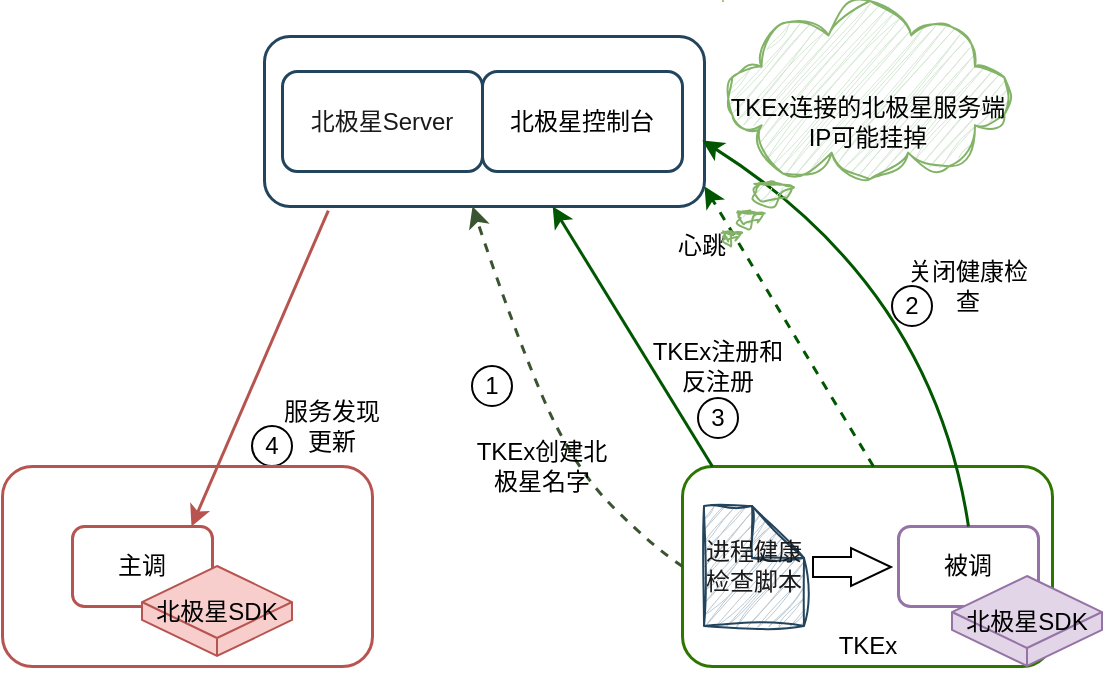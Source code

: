 <mxfile version="21.0.8" type="github">
  <diagram name="第 1 页" id="6H1Ki1rr6aSV09BoeHP-">
    <mxGraphModel dx="1416" dy="1025" grid="1" gridSize="10" guides="1" tooltips="1" connect="1" arrows="1" fold="1" page="1" pageScale="1" pageWidth="827" pageHeight="1169" math="0" shadow="0">
      <root>
        <mxCell id="0" />
        <mxCell id="1" parent="0" />
        <mxCell id="gqF3m5P3Bsn3sEqflMzO-1" value="" style="rounded=1;whiteSpace=wrap;html=1;fillColor=none;strokeWidth=1.5;strokeColor=#23445d;" parent="1" vertex="1">
          <mxGeometry x="266" y="205" width="220" height="85" as="geometry" />
        </mxCell>
        <mxCell id="TcJszXdFOMSEdADV4AaX-4" value="" style="rounded=1;whiteSpace=wrap;html=1;fillColor=none;strokeWidth=1.5;fontColor=#ffffff;strokeColor=#2D7600;" parent="1" vertex="1">
          <mxGeometry x="475" y="420" width="185" height="100" as="geometry" />
        </mxCell>
        <mxCell id="TcJszXdFOMSEdADV4AaX-2" value="主调" style="rounded=1;whiteSpace=wrap;html=1;fillColor=none;strokeWidth=1.5;strokeColor=#b85450;" parent="1" vertex="1">
          <mxGeometry x="170" y="450" width="70" height="40" as="geometry" />
        </mxCell>
        <mxCell id="TcJszXdFOMSEdADV4AaX-3" value="被调" style="rounded=1;whiteSpace=wrap;html=1;fillColor=none;strokeWidth=1.5;strokeColor=#9673a6;" parent="1" vertex="1">
          <mxGeometry x="583" y="450" width="70" height="40" as="geometry" />
        </mxCell>
        <mxCell id="TcJszXdFOMSEdADV4AaX-5" value="TKEx" style="rounded=1;whiteSpace=wrap;html=1;fillColor=none;strokeWidth=1.5;strokeColor=none;" parent="1" vertex="1">
          <mxGeometry x="532.5" y="490" width="70" height="40" as="geometry" />
        </mxCell>
        <mxCell id="TcJszXdFOMSEdADV4AaX-7" value="&lt;font color=&quot;#1a1a1a&quot;&gt;进程健康检查脚本&lt;/font&gt;" style="shape=note;whiteSpace=wrap;html=1;backgroundOutline=1;darkOpacity=0.05;size=26;fillColor=#bac8d3;sketch=1;curveFitting=1;jiggle=2;strokeColor=#23445d;" parent="1" vertex="1">
          <mxGeometry x="486" y="440" width="50" height="60" as="geometry" />
        </mxCell>
        <mxCell id="TcJszXdFOMSEdADV4AaX-8" value="" style="curved=1;endArrow=classic;html=1;rounded=0;exitX=0.5;exitY=0;exitDx=0;exitDy=0;strokeWidth=1.5;fillColor=#008a00;strokeColor=#005700;entryX=0.995;entryY=0.612;entryDx=0;entryDy=0;entryPerimeter=0;" parent="1" source="TcJszXdFOMSEdADV4AaX-3" target="gqF3m5P3Bsn3sEqflMzO-1" edge="1">
          <mxGeometry width="50" height="50" relative="1" as="geometry">
            <mxPoint x="390" y="400" as="sourcePoint" />
            <mxPoint x="420" y="265" as="targetPoint" />
            <Array as="points">
              <mxPoint x="600" y="330" />
            </Array>
          </mxGeometry>
        </mxCell>
        <mxCell id="TcJszXdFOMSEdADV4AaX-9" value="关闭健康检查" style="rounded=1;whiteSpace=wrap;html=1;fillColor=none;strokeWidth=1.5;strokeColor=none;" parent="1" vertex="1">
          <mxGeometry x="583" y="310" width="70" height="40" as="geometry" />
        </mxCell>
        <mxCell id="TcJszXdFOMSEdADV4AaX-10" value="" style="shape=flexArrow;endArrow=classic;html=1;rounded=0;endWidth=8;endSize=6.33;" parent="1" edge="1">
          <mxGeometry width="50" height="50" relative="1" as="geometry">
            <mxPoint x="540" y="470.5" as="sourcePoint" />
            <mxPoint x="580" y="470.5" as="targetPoint" />
          </mxGeometry>
        </mxCell>
        <mxCell id="TcJszXdFOMSEdADV4AaX-11" value="" style="endArrow=classic;html=1;rounded=0;entryX=0.655;entryY=1;entryDx=0;entryDy=0;strokeWidth=1.5;fillColor=#008a00;strokeColor=#005700;exitX=0.081;exitY=0;exitDx=0;exitDy=0;exitPerimeter=0;entryPerimeter=0;" parent="1" source="TcJszXdFOMSEdADV4AaX-4" target="gqF3m5P3Bsn3sEqflMzO-1" edge="1">
          <mxGeometry width="50" height="50" relative="1" as="geometry">
            <mxPoint x="480" y="430" as="sourcePoint" />
            <mxPoint x="395" y="280" as="targetPoint" />
          </mxGeometry>
        </mxCell>
        <mxCell id="TcJszXdFOMSEdADV4AaX-12" value="TKEx注册和反注册" style="rounded=1;whiteSpace=wrap;html=1;fillColor=none;strokeWidth=1.5;strokeColor=none;" parent="1" vertex="1">
          <mxGeometry x="458" y="350" width="70" height="40" as="geometry" />
        </mxCell>
        <mxCell id="TcJszXdFOMSEdADV4AaX-13" value="" style="endArrow=classic;html=1;rounded=0;entryX=0.75;entryY=0;entryDx=0;entryDy=0;strokeWidth=1.5;fillColor=#f8cecc;strokeColor=#b85450;exitX=0.145;exitY=1.024;exitDx=0;exitDy=0;exitPerimeter=0;" parent="1" source="gqF3m5P3Bsn3sEqflMzO-1" edge="1">
          <mxGeometry width="50" height="50" relative="1" as="geometry">
            <mxPoint x="327" y="280" as="sourcePoint" />
            <mxPoint x="229.5" y="450" as="targetPoint" />
          </mxGeometry>
        </mxCell>
        <mxCell id="TcJszXdFOMSEdADV4AaX-14" value="服务发现更新" style="rounded=1;whiteSpace=wrap;html=1;fillColor=none;strokeWidth=1.5;strokeColor=none;" parent="1" vertex="1">
          <mxGeometry x="270" y="380" width="60" height="40" as="geometry" />
        </mxCell>
        <mxCell id="TcJszXdFOMSEdADV4AaX-15" value="" style="curved=1;endArrow=classic;html=1;rounded=0;exitX=0;exitY=0.5;exitDx=0;exitDy=0;dashed=1;strokeWidth=1.5;fillColor=#6d8764;strokeColor=#3A5431;" parent="1" source="TcJszXdFOMSEdADV4AaX-4" edge="1">
          <mxGeometry width="50" height="50" relative="1" as="geometry">
            <mxPoint x="390" y="390" as="sourcePoint" />
            <mxPoint x="370" y="290" as="targetPoint" />
            <Array as="points">
              <mxPoint x="460" y="460" />
              <mxPoint x="420" y="420" />
              <mxPoint x="390" y="350" />
            </Array>
          </mxGeometry>
        </mxCell>
        <mxCell id="TcJszXdFOMSEdADV4AaX-16" value="TKEx创建北极星名字" style="rounded=1;whiteSpace=wrap;html=1;fillColor=none;strokeWidth=1.5;strokeColor=none;" parent="1" vertex="1">
          <mxGeometry x="370" y="400" width="70" height="40" as="geometry" />
        </mxCell>
        <mxCell id="TcJszXdFOMSEdADV4AaX-17" value="1" style="ellipse;whiteSpace=wrap;html=1;aspect=fixed;fillColor=none;" parent="1" vertex="1">
          <mxGeometry x="370" y="370" width="20" height="20" as="geometry" />
        </mxCell>
        <mxCell id="TcJszXdFOMSEdADV4AaX-19" value="3" style="ellipse;whiteSpace=wrap;html=1;aspect=fixed;fillColor=none;" parent="1" vertex="1">
          <mxGeometry x="483" y="386" width="20" height="20" as="geometry" />
        </mxCell>
        <mxCell id="TcJszXdFOMSEdADV4AaX-20" value="2" style="ellipse;whiteSpace=wrap;html=1;aspect=fixed;fillColor=none;" parent="1" vertex="1">
          <mxGeometry x="580" y="330" width="20" height="20" as="geometry" />
        </mxCell>
        <mxCell id="TcJszXdFOMSEdADV4AaX-21" value="4" style="ellipse;whiteSpace=wrap;html=1;aspect=fixed;fillColor=none;" parent="1" vertex="1">
          <mxGeometry x="260" y="400" width="20" height="20" as="geometry" />
        </mxCell>
        <mxCell id="TcJszXdFOMSEdADV4AaX-23" value="北极星SDK" style="html=1;whiteSpace=wrap;shape=isoCube2;backgroundOutline=1;isoAngle=15;fillColor=#e1d5e7;strokeColor=#9673a6;" parent="1" vertex="1">
          <mxGeometry x="610" y="475" width="75" height="45" as="geometry" />
        </mxCell>
        <mxCell id="TcJszXdFOMSEdADV4AaX-24" value="北极星SDK" style="html=1;whiteSpace=wrap;shape=isoCube2;backgroundOutline=1;isoAngle=15;fillColor=#f8cecc;strokeColor=#b85450;" parent="1" vertex="1">
          <mxGeometry x="205" y="470" width="75" height="45" as="geometry" />
        </mxCell>
        <mxCell id="TcJszXdFOMSEdADV4AaX-25" value="" style="rounded=1;whiteSpace=wrap;html=1;fillColor=none;strokeWidth=1.5;strokeColor=#b85450;" parent="1" vertex="1">
          <mxGeometry x="135" y="420" width="185" height="100" as="geometry" />
        </mxCell>
        <mxCell id="TcJszXdFOMSEdADV4AaX-26" value="北极星控制台" style="rounded=1;whiteSpace=wrap;html=1;fillColor=none;strokeWidth=1.5;strokeColor=#23445d;" parent="1" vertex="1">
          <mxGeometry x="375" y="222.5" width="100" height="50" as="geometry" />
        </mxCell>
        <mxCell id="TcJszXdFOMSEdADV4AaX-27" value="&lt;font color=&quot;#1a1a1a&quot;&gt;北极星Server&lt;/font&gt;" style="rounded=1;whiteSpace=wrap;html=1;fillColor=none;strokeWidth=1.5;strokeColor=#23445d;" parent="1" vertex="1">
          <mxGeometry x="275" y="222.5" width="100" height="50" as="geometry" />
        </mxCell>
        <mxCell id="gqF3m5P3Bsn3sEqflMzO-2" value="" style="endArrow=classic;html=1;rounded=0;entryX=0.655;entryY=1;entryDx=0;entryDy=0;strokeWidth=1.5;fillColor=#008a00;strokeColor=#005700;exitX=0.5;exitY=0;exitDx=0;exitDy=0;entryPerimeter=0;dashed=1;" parent="1" edge="1">
          <mxGeometry width="50" height="50" relative="1" as="geometry">
            <mxPoint x="570.5" y="420" as="sourcePoint" />
            <mxPoint x="486" y="280" as="targetPoint" />
          </mxGeometry>
        </mxCell>
        <mxCell id="gqF3m5P3Bsn3sEqflMzO-5" value="心跳" style="rounded=1;whiteSpace=wrap;html=1;fillColor=none;strokeWidth=1.5;strokeColor=none;" parent="1" vertex="1">
          <mxGeometry x="450" y="290" width="70" height="40" as="geometry" />
        </mxCell>
        <mxCell id="gqF3m5P3Bsn3sEqflMzO-10" value="TKEx连接的北极星服务端IP可能挂掉" style="whiteSpace=wrap;html=1;shape=mxgraph.basic.cloud_callout;fillColor=#d5e8d4;shadow=0;sketch=1;curveFitting=1;jiggle=2;strokeColor=#82b366;" parent="1" vertex="1">
          <mxGeometry x="495.5" y="187.5" width="144" height="120" as="geometry" />
        </mxCell>
      </root>
    </mxGraphModel>
  </diagram>
</mxfile>
